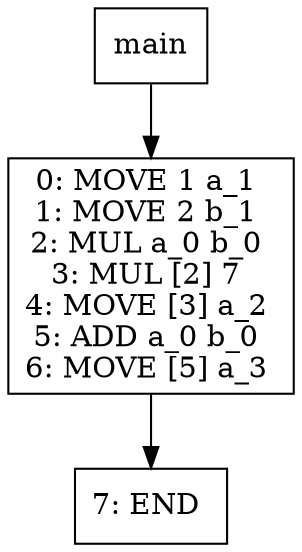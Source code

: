 digraph test021 {
node [shape=box]
1[label="main"]
1 -> 3
3[label="0: MOVE 1 a_1 
1: MOVE 2 b_1 
2: MUL a_0 b_0 
3: MUL [2] 7 
4: MOVE [3] a_2 
5: ADD a_0 b_0 
6: MOVE [5] a_3 
"]
3 -> 7
7[label="7: END 
"]
}
